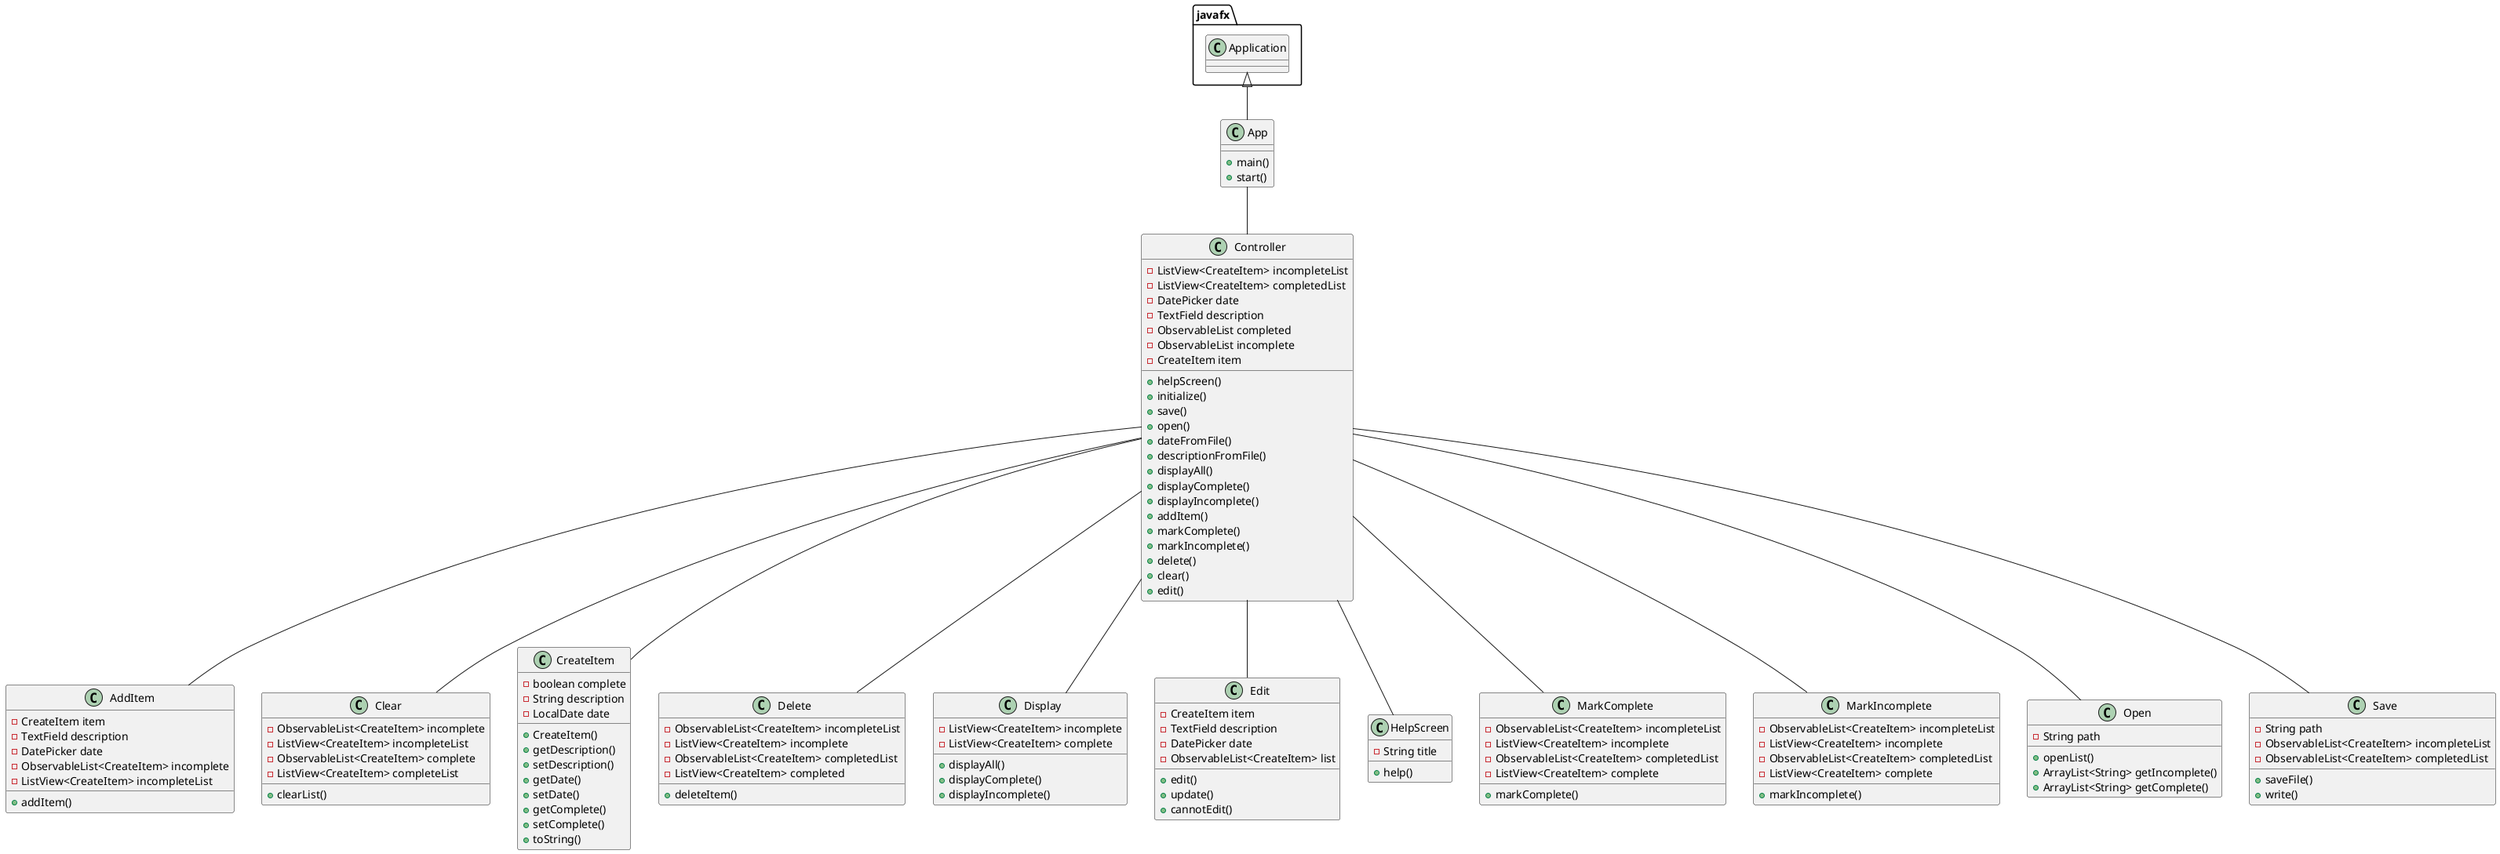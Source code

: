 @startuml
'https://plantuml.com/sequence-diagram

class App
{
    + main()
    + start()
}

class Controller
{
    - ListView<CreateItem> incompleteList
    - ListView<CreateItem> completedList
    - DatePicker date
    - TextField description
    - ObservableList completed
    - ObservableList incomplete
    - CreateItem item

    + helpScreen()
    + initialize()
    + save()
    + open()
    + dateFromFile()
    + descriptionFromFile()
    + displayAll()
    + displayComplete()
    + displayIncomplete()
    + addItem()
    + markComplete()
    + markIncomplete()
    + delete()
    + clear()
    + edit()

}

class AddItem
{
    - CreateItem item
    - TextField description
    - DatePicker date
    - ObservableList<CreateItem> incomplete
    - ListView<CreateItem> incompleteList

    + addItem()
}

class Clear
{
    - ObservableList<CreateItem> incomplete
    - ListView<CreateItem> incompleteList
    - ObservableList<CreateItem> complete
    - ListView<CreateItem> completeList

    + clearList()
}

class CreateItem
{
    - boolean complete
    - String description
    - LocalDate date

    + CreateItem()
    + getDescription()
    + setDescription()
    + getDate()
    + setDate()
    + getComplete()
    + setComplete()
    + toString()

}

class Delete
{
    - ObservableList<CreateItem> incompleteList
    - ListView<CreateItem> incomplete
    - ObservableList<CreateItem> completedList
    - ListView<CreateItem> completed

    + deleteItem()
}

class Display
{
    - ListView<CreateItem> incomplete
    - ListView<CreateItem> complete

    + displayAll()
    + displayComplete()
    + displayIncomplete()
}

class Edit
{
    - CreateItem item
    - TextField description
    - DatePicker date
    - ObservableList<CreateItem> list

    + edit()
    + update()
    + cannotEdit()
}

class HelpScreen
{
    - String title

    + help()
}

class MarkComplete
{
    - ObservableList<CreateItem> incompleteList
    - ListView<CreateItem> incomplete
    - ObservableList<CreateItem> completedList
    - ListView<CreateItem> complete

    + markComplete()
}

class MarkIncomplete
{
    - ObservableList<CreateItem> incompleteList
    - ListView<CreateItem> incomplete
    - ObservableList<CreateItem> completedList
    - ListView<CreateItem> complete

    + markIncomplete()
}

class Open
{
    - String path

    + openList()
    + ArrayList<String> getIncomplete()
    + ArrayList<String> getComplete()
}

class Save
{
    - String path
    - ObservableList<CreateItem> incompleteList
    - ObservableList<CreateItem> completedList

    + saveFile()
    + write()
}

javafx.Application<|-- App
App -- Controller
Controller -- AddItem
Controller -- Clear
Controller -- CreateItem
Controller -- Delete
Controller -- Display
Controller -- Edit
Controller -- HelpScreen
Controller -- MarkComplete
Controller -- MarkIncomplete
Controller -- Open
Controller -- Save

@enduml